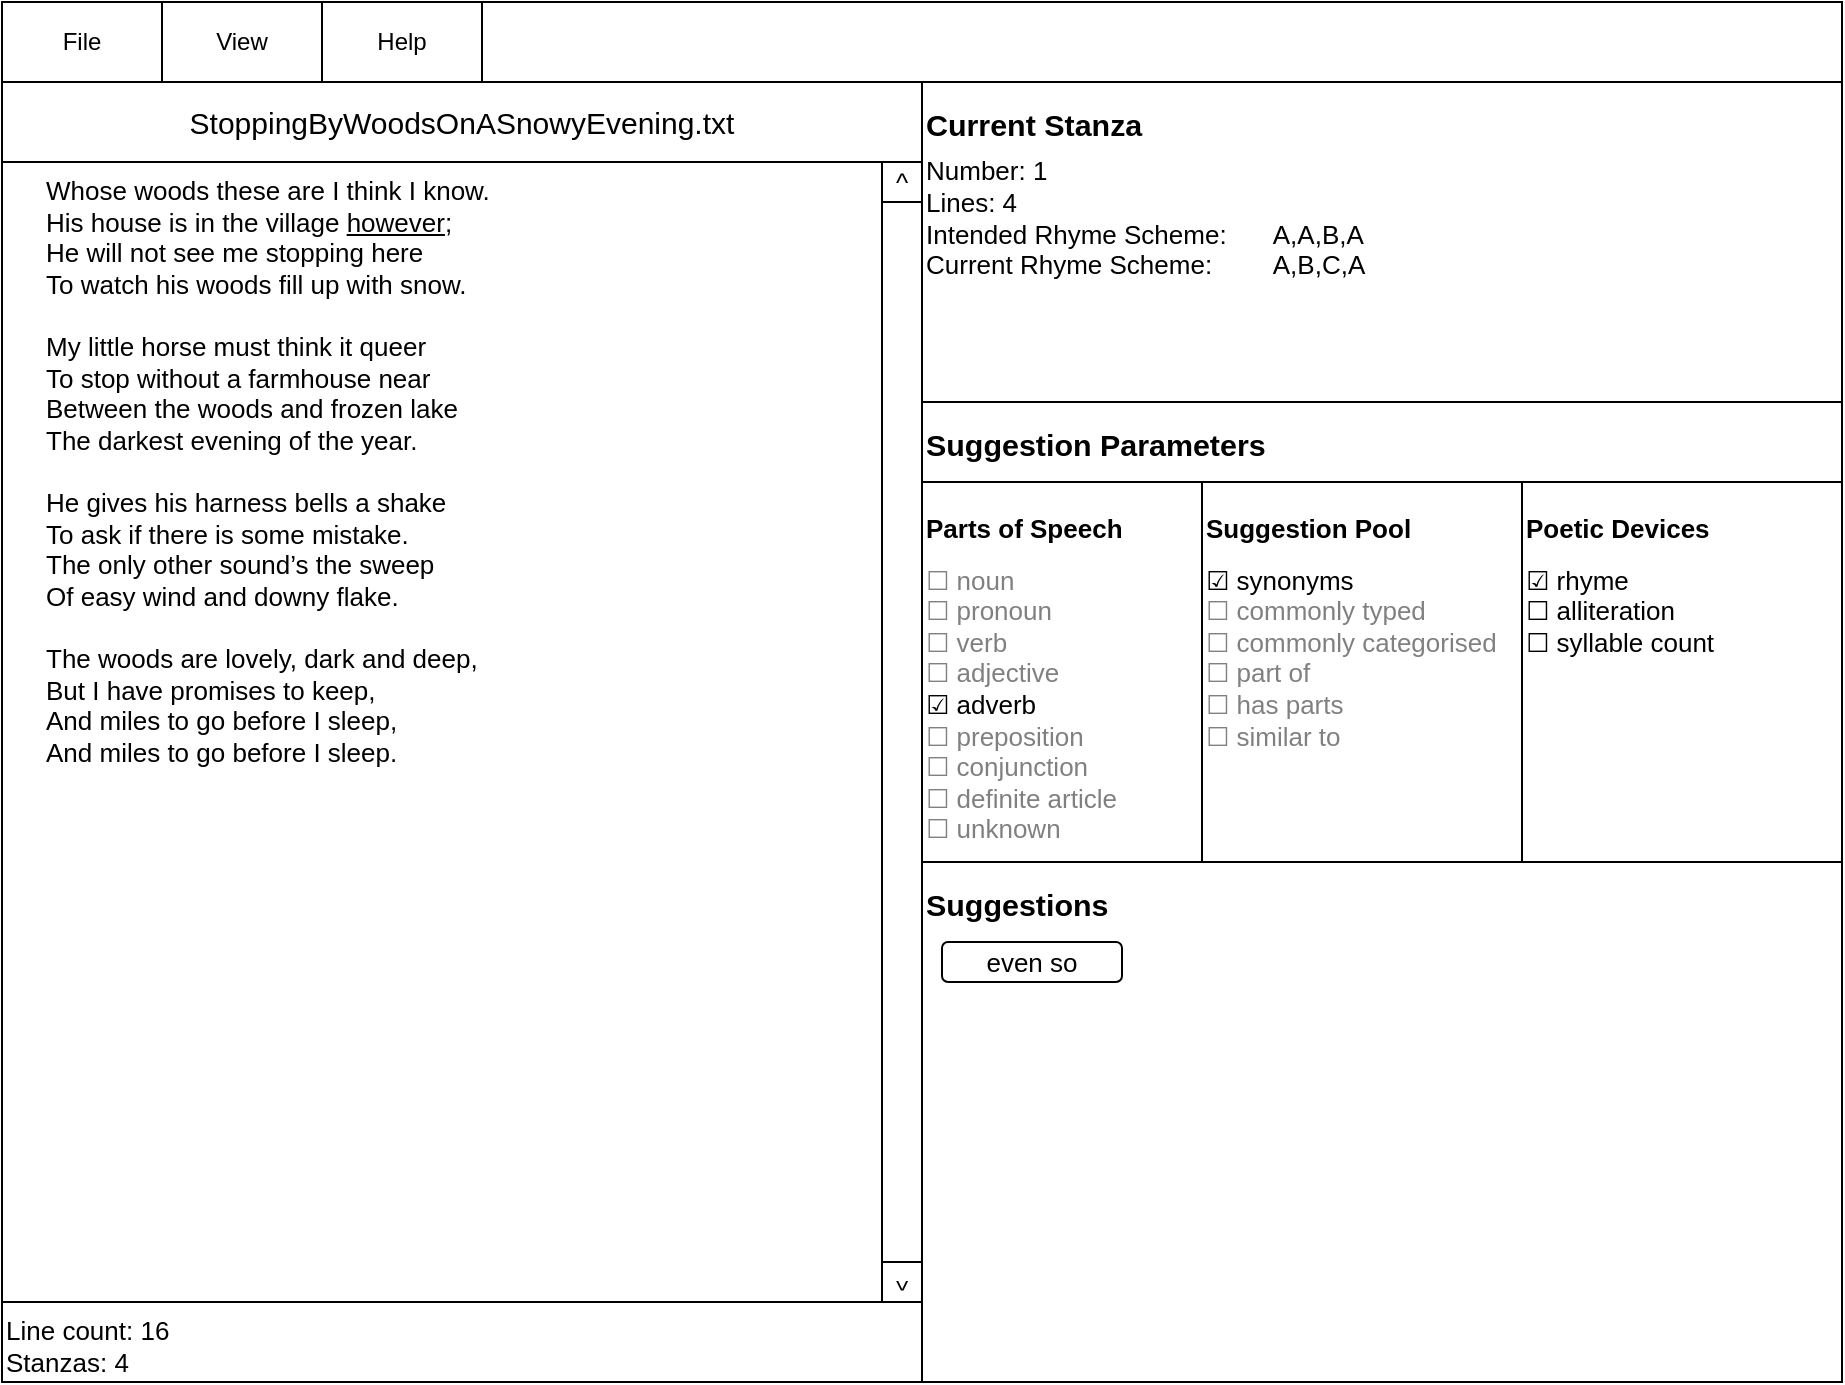<mxfile version="15.9.1" type="device"><diagram id="5h3cB6c5DMRP2T7V2jmT" name="Page-1"><mxGraphModel dx="2597" dy="3386" grid="1" gridSize="10" guides="1" tooltips="1" connect="1" arrows="1" fold="1" page="1" pageScale="1" pageWidth="1100" pageHeight="850" math="0" shadow="0"><root><mxCell id="0"/><mxCell id="1" parent="0"/><mxCell id="4l1HJjD9Jyc-Y_Ay1LmK-1" value="" style="rounded=0;whiteSpace=wrap;html=1;rotation=0;aspect=fixed;" vertex="1" parent="1"><mxGeometry x="-1080" y="-2520" width="920" height="690" as="geometry"/></mxCell><mxCell id="4l1HJjD9Jyc-Y_Ay1LmK-2" value="" style="rounded=0;whiteSpace=wrap;html=1;" vertex="1" parent="1"><mxGeometry x="-840" y="-2520" width="680" height="40" as="geometry"/></mxCell><mxCell id="4l1HJjD9Jyc-Y_Ay1LmK-3" value="File" style="rounded=0;whiteSpace=wrap;html=1;" vertex="1" parent="1"><mxGeometry x="-1080" y="-2520" width="80" height="40" as="geometry"/></mxCell><mxCell id="4l1HJjD9Jyc-Y_Ay1LmK-4" value="Help" style="rounded=0;whiteSpace=wrap;html=1;" vertex="1" parent="1"><mxGeometry x="-920" y="-2520" width="80" height="40" as="geometry"/></mxCell><mxCell id="4l1HJjD9Jyc-Y_Ay1LmK-5" value="&lt;span style=&quot;background-color: rgb(255 , 255 , 255) ; text-indent: -1em&quot;&gt;Whose woods these are I think I know.&amp;nbsp; &amp;nbsp;&lt;/span&gt;&lt;br&gt;&lt;div style=&quot;margin: 0px ; padding: 0px 0px 0px 1em ; border: 0px ; font-size: 13px ; font-weight: 400 ; font-style: normal ; vertical-align: baseline ; color: rgb(0 , 0 , 0) ; letter-spacing: normal ; text-transform: none ; word-spacing: 0px ; background-color: rgb(255 , 255 , 255) ; text-indent: -1em&quot;&gt;His house is in the village &lt;u&gt;however&lt;/u&gt;;&amp;nbsp;&amp;nbsp;&amp;nbsp;&lt;br style=&quot;font-size: 13px&quot;&gt;&lt;/div&gt;&lt;div style=&quot;margin: 0px ; padding: 0px 0px 0px 1em ; border: 0px ; font-size: 13px ; font-weight: 400 ; font-style: normal ; vertical-align: baseline ; color: rgb(0 , 0 , 0) ; letter-spacing: normal ; text-transform: none ; word-spacing: 0px ; background-color: rgb(255 , 255 , 255) ; text-indent: -1em&quot;&gt;He will not see me stopping here&amp;nbsp;&amp;nbsp;&amp;nbsp;&lt;br style=&quot;font-size: 13px&quot;&gt;&lt;/div&gt;&lt;div style=&quot;margin: 0px ; padding: 0px 0px 0px 1em ; border: 0px ; font-size: 13px ; font-weight: 400 ; font-style: normal ; vertical-align: baseline ; color: rgb(0 , 0 , 0) ; letter-spacing: normal ; text-transform: none ; word-spacing: 0px ; background-color: rgb(255 , 255 , 255) ; text-indent: -1em&quot;&gt;To watch his woods fill up with snow.&amp;nbsp;&amp;nbsp;&amp;nbsp;&lt;br style=&quot;font-size: 13px&quot;&gt;&lt;/div&gt;&lt;div style=&quot;margin: 0px ; padding: 0px 0px 0px 1em ; border: 0px ; font-size: 13px ; font-weight: 400 ; font-style: normal ; vertical-align: baseline ; color: rgb(0 , 0 , 0) ; letter-spacing: normal ; text-transform: none ; word-spacing: 0px ; background-color: rgb(255 , 255 , 255) ; text-indent: -1em&quot;&gt;&lt;br style=&quot;font-size: 13px&quot;&gt;&lt;/div&gt;&lt;div style=&quot;margin: 0px ; padding: 0px 0px 0px 1em ; border: 0px ; font-size: 13px ; font-weight: 400 ; font-style: normal ; vertical-align: baseline ; color: rgb(0 , 0 , 0) ; letter-spacing: normal ; text-transform: none ; word-spacing: 0px ; background-color: rgb(255 , 255 , 255) ; text-indent: -1em&quot;&gt;My little horse must think it queer&amp;nbsp;&amp;nbsp;&amp;nbsp;&lt;br style=&quot;font-size: 13px&quot;&gt;&lt;/div&gt;&lt;div style=&quot;margin: 0px ; padding: 0px 0px 0px 1em ; border: 0px ; font-size: 13px ; font-weight: 400 ; font-style: normal ; vertical-align: baseline ; color: rgb(0 , 0 , 0) ; letter-spacing: normal ; text-transform: none ; word-spacing: 0px ; background-color: rgb(255 , 255 , 255) ; text-indent: -1em&quot;&gt;To stop without a farmhouse near&amp;nbsp;&amp;nbsp;&amp;nbsp;&lt;br style=&quot;font-size: 13px&quot;&gt;&lt;/div&gt;&lt;div style=&quot;margin: 0px ; padding: 0px 0px 0px 1em ; border: 0px ; font-size: 13px ; font-weight: 400 ; font-style: normal ; vertical-align: baseline ; color: rgb(0 , 0 , 0) ; letter-spacing: normal ; text-transform: none ; word-spacing: 0px ; background-color: rgb(255 , 255 , 255) ; text-indent: -1em&quot;&gt;Between the woods and frozen lake&amp;nbsp;&amp;nbsp;&amp;nbsp;&lt;br style=&quot;font-size: 13px&quot;&gt;&lt;/div&gt;&lt;div style=&quot;margin: 0px ; padding: 0px 0px 0px 1em ; border: 0px ; font-size: 13px ; font-weight: 400 ; font-style: normal ; vertical-align: baseline ; color: rgb(0 , 0 , 0) ; letter-spacing: normal ; text-transform: none ; word-spacing: 0px ; background-color: rgb(255 , 255 , 255) ; text-indent: -1em&quot;&gt;The darkest evening of the year.&amp;nbsp;&amp;nbsp;&amp;nbsp;&lt;br style=&quot;font-size: 13px&quot;&gt;&lt;/div&gt;&lt;div style=&quot;margin: 0px ; padding: 0px 0px 0px 1em ; border: 0px ; font-size: 13px ; font-weight: 400 ; font-style: normal ; vertical-align: baseline ; color: rgb(0 , 0 , 0) ; letter-spacing: normal ; text-transform: none ; word-spacing: 0px ; background-color: rgb(255 , 255 , 255) ; text-indent: -1em&quot;&gt;&lt;br style=&quot;font-size: 13px&quot;&gt;&lt;/div&gt;&lt;div style=&quot;margin: 0px ; padding: 0px 0px 0px 1em ; border: 0px ; font-size: 13px ; font-weight: 400 ; font-style: normal ; vertical-align: baseline ; color: rgb(0 , 0 , 0) ; letter-spacing: normal ; text-transform: none ; word-spacing: 0px ; background-color: rgb(255 , 255 , 255) ; text-indent: -1em&quot;&gt;He gives his harness bells a shake&amp;nbsp;&amp;nbsp;&amp;nbsp;&lt;br style=&quot;font-size: 13px&quot;&gt;&lt;/div&gt;&lt;div style=&quot;margin: 0px ; padding: 0px 0px 0px 1em ; border: 0px ; font-size: 13px ; font-weight: 400 ; font-style: normal ; vertical-align: baseline ; color: rgb(0 , 0 , 0) ; letter-spacing: normal ; text-transform: none ; word-spacing: 0px ; background-color: rgb(255 , 255 , 255) ; text-indent: -1em&quot;&gt;To ask if there is some mistake.&amp;nbsp;&amp;nbsp;&amp;nbsp;&lt;br style=&quot;font-size: 13px&quot;&gt;&lt;/div&gt;&lt;div style=&quot;margin: 0px ; padding: 0px 0px 0px 1em ; border: 0px ; font-size: 13px ; font-weight: 400 ; font-style: normal ; vertical-align: baseline ; color: rgb(0 , 0 , 0) ; letter-spacing: normal ; text-transform: none ; word-spacing: 0px ; background-color: rgb(255 , 255 , 255) ; text-indent: -1em&quot;&gt;The only other sound’s the sweep&amp;nbsp;&amp;nbsp;&amp;nbsp;&lt;br style=&quot;font-size: 13px&quot;&gt;&lt;/div&gt;&lt;div style=&quot;margin: 0px ; padding: 0px 0px 0px 1em ; border: 0px ; font-size: 13px ; font-weight: 400 ; font-style: normal ; vertical-align: baseline ; color: rgb(0 , 0 , 0) ; letter-spacing: normal ; text-transform: none ; word-spacing: 0px ; background-color: rgb(255 , 255 , 255) ; text-indent: -1em&quot;&gt;Of easy wind and downy flake.&amp;nbsp;&amp;nbsp;&amp;nbsp;&lt;br style=&quot;font-size: 13px&quot;&gt;&lt;/div&gt;&lt;div style=&quot;margin: 0px ; padding: 0px 0px 0px 1em ; border: 0px ; font-size: 13px ; font-weight: 400 ; font-style: normal ; vertical-align: baseline ; color: rgb(0 , 0 , 0) ; letter-spacing: normal ; text-transform: none ; word-spacing: 0px ; background-color: rgb(255 , 255 , 255) ; text-indent: -1em&quot;&gt;&lt;br style=&quot;font-size: 13px&quot;&gt;&lt;/div&gt;&lt;div style=&quot;margin: 0px ; padding: 0px 0px 0px 1em ; border: 0px ; font-size: 13px ; font-weight: 400 ; font-style: normal ; vertical-align: baseline ; color: rgb(0 , 0 , 0) ; letter-spacing: normal ; text-transform: none ; word-spacing: 0px ; background-color: rgb(255 , 255 , 255) ; text-indent: -1em&quot;&gt;The woods are lovely, dark and deep, &amp;nbsp;&amp;nbsp;&lt;br style=&quot;font-size: 13px&quot;&gt;&lt;/div&gt;&lt;div style=&quot;margin: 0px ; padding: 0px 0px 0px 1em ; border: 0px ; font-size: 13px ; font-weight: 400 ; font-style: normal ; vertical-align: baseline ; color: rgb(0 , 0 , 0) ; letter-spacing: normal ; text-transform: none ; word-spacing: 0px ; background-color: rgb(255 , 255 , 255) ; text-indent: -1em&quot;&gt;But I have promises to keep,&amp;nbsp;&amp;nbsp;&amp;nbsp;&lt;br style=&quot;font-size: 13px&quot;&gt;&lt;/div&gt;&lt;div style=&quot;margin: 0px ; padding: 0px 0px 0px 1em ; border: 0px ; font-size: 13px ; font-weight: 400 ; font-style: normal ; vertical-align: baseline ; color: rgb(0 , 0 , 0) ; letter-spacing: normal ; text-transform: none ; word-spacing: 0px ; background-color: rgb(255 , 255 , 255) ; text-indent: -1em&quot;&gt;And miles to go before I sleep,&amp;nbsp;&amp;nbsp;&amp;nbsp;&lt;br style=&quot;font-size: 13px&quot;&gt;&lt;/div&gt;&lt;div style=&quot;margin: 0px ; padding: 0px 0px 0px 1em ; border: 0px ; font-size: 13px ; font-weight: 400 ; font-style: normal ; vertical-align: baseline ; color: rgb(0 , 0 , 0) ; letter-spacing: normal ; text-transform: none ; word-spacing: 0px ; background-color: rgb(255 , 255 , 255) ; text-indent: -1em&quot;&gt;And miles to go before I sleep.&lt;/div&gt;" style="rounded=0;whiteSpace=wrap;html=1;align=left;spacingLeft=20;verticalAlign=top;fontSize=13;" vertex="1" parent="1"><mxGeometry x="-1080" y="-2440" width="460" height="610" as="geometry"/></mxCell><mxCell id="4l1HJjD9Jyc-Y_Ay1LmK-7" value="StoppingByWoodsOnASnowyEvening.txt" style="rounded=0;whiteSpace=wrap;html=1;fontSize=15;align=center;" vertex="1" parent="1"><mxGeometry x="-1080" y="-2480" width="460" height="40" as="geometry"/></mxCell><mxCell id="4l1HJjD9Jyc-Y_Ay1LmK-8" value="Line count: 16&lt;br&gt;Stanzas: 4&amp;nbsp;" style="rounded=0;whiteSpace=wrap;html=1;fontSize=13;align=left;verticalAlign=top;" vertex="1" parent="1"><mxGeometry x="-1080" y="-1870" width="460" height="40" as="geometry"/></mxCell><mxCell id="4l1HJjD9Jyc-Y_Ay1LmK-16" value="" style="group" vertex="1" connectable="0" parent="1"><mxGeometry x="-640" y="-2440" width="20" height="570" as="geometry"/></mxCell><mxCell id="4l1HJjD9Jyc-Y_Ay1LmK-9" value="" style="rounded=0;whiteSpace=wrap;html=1;fontSize=13;" vertex="1" parent="4l1HJjD9Jyc-Y_Ay1LmK-16"><mxGeometry y="20" width="20" height="530" as="geometry"/></mxCell><mxCell id="4l1HJjD9Jyc-Y_Ay1LmK-14" value="^" style="rounded=0;whiteSpace=wrap;html=1;fontSize=13;rotation=-180;" vertex="1" parent="4l1HJjD9Jyc-Y_Ay1LmK-16"><mxGeometry y="550" width="20" height="20" as="geometry"/></mxCell><mxCell id="4l1HJjD9Jyc-Y_Ay1LmK-15" value="^" style="rounded=0;whiteSpace=wrap;html=1;fontSize=13;" vertex="1" parent="4l1HJjD9Jyc-Y_Ay1LmK-16"><mxGeometry width="20" height="20" as="geometry"/></mxCell><mxCell id="4l1HJjD9Jyc-Y_Ay1LmK-17" value="View" style="rounded=0;whiteSpace=wrap;html=1;" vertex="1" parent="1"><mxGeometry x="-1000" y="-2520" width="80" height="40" as="geometry"/></mxCell><mxCell id="4l1HJjD9Jyc-Y_Ay1LmK-18" value="&lt;h3 style=&quot;line-height: 0&quot;&gt;Current Stanza&lt;/h3&gt;Number: 1&lt;br&gt;Lines: 4&lt;br&gt;Intended Rhyme Scheme: &lt;span style=&quot;white-space: pre&quot;&gt;&#9;&lt;/span&gt;A,A,B,A&lt;br&gt;Current Rhyme Scheme: &lt;span style=&quot;white-space: pre&quot;&gt;&#9;&lt;/span&gt;A,B,C,A" style="rounded=0;whiteSpace=wrap;html=1;fontSize=13;align=left;verticalAlign=top;spacing=2;" vertex="1" parent="1"><mxGeometry x="-620" y="-2480" width="460" height="160" as="geometry"/></mxCell><mxCell id="4l1HJjD9Jyc-Y_Ay1LmK-19" value="" style="shape=image;html=1;verticalAlign=top;verticalLabelPosition=bottom;labelBackgroundColor=#ffffff;imageAspect=0;aspect=fixed;image=https://cdn3.iconfinder.com/data/icons/arrows-396/48/arrow_cursor-128.png;fontSize=13;" vertex="1" parent="1"><mxGeometry x="-870" y="-2410" width="30" height="30" as="geometry"/></mxCell><mxCell id="4l1HJjD9Jyc-Y_Ay1LmK-20" value="&lt;h3 style=&quot;line-height: 0&quot;&gt;Suggestion Parameters&lt;/h3&gt;" style="rounded=0;whiteSpace=wrap;html=1;fontSize=13;align=left;verticalAlign=top;spacing=2;" vertex="1" parent="1"><mxGeometry x="-620" y="-2320" width="460" height="230" as="geometry"/></mxCell><mxCell id="4l1HJjD9Jyc-Y_Ay1LmK-21" value="&lt;h4 style=&quot;line-height: 0&quot;&gt;Parts of Speech&lt;/h4&gt;&lt;div&gt;&lt;font color=&quot;#808080&quot;&gt;☐ noun&lt;br&gt;&lt;/font&gt;&lt;/div&gt;&lt;div&gt;&lt;font color=&quot;#808080&quot;&gt;☐ pronoun&lt;br&gt;&lt;/font&gt;&lt;/div&gt;&lt;div&gt;&lt;font color=&quot;#808080&quot;&gt;☐ verb&lt;br&gt;&lt;/font&gt;&lt;/div&gt;&lt;div&gt;&lt;font color=&quot;#808080&quot;&gt;☐ adjective&lt;/font&gt;&lt;br&gt;&lt;/div&gt;&lt;div&gt;☑ adverb&amp;nbsp;&lt;br&gt;&lt;/div&gt;&lt;div&gt;&lt;font color=&quot;#808080&quot;&gt;☐ preposition&lt;br&gt;&lt;/font&gt;&lt;/div&gt;&lt;div&gt;&lt;font color=&quot;#808080&quot;&gt;☐ conjunction&lt;br&gt;&lt;/font&gt;&lt;/div&gt;&lt;div&gt;&lt;font color=&quot;#808080&quot;&gt;☐ definite article&lt;br&gt;&lt;/font&gt;&lt;/div&gt;&lt;div&gt;&lt;font color=&quot;#808080&quot;&gt;☐ unknown&lt;/font&gt;&lt;br&gt;&lt;/div&gt;" style="rounded=0;whiteSpace=wrap;html=1;fontSize=13;align=left;verticalAlign=top;" vertex="1" parent="1"><mxGeometry x="-620" y="-2280" width="140" height="190" as="geometry"/></mxCell><mxCell id="4l1HJjD9Jyc-Y_Ay1LmK-22" value="&lt;h4 style=&quot;line-height: 0&quot;&gt;Suggestion Pool&lt;/h4&gt;☑&amp;nbsp;&lt;span&gt;synonyms&lt;/span&gt;&lt;br&gt;&lt;div&gt;&lt;font color=&quot;#808080&quot;&gt;☐ commonly typed&lt;br&gt;&lt;/font&gt;&lt;/div&gt;&lt;div&gt;&lt;font color=&quot;#808080&quot;&gt;☐ commonly categorised&lt;br&gt;&lt;/font&gt;&lt;/div&gt;&lt;div&gt;&lt;font color=&quot;#808080&quot;&gt;☐ part of&amp;nbsp;&lt;/font&gt;&lt;span&gt;&amp;nbsp;&lt;/span&gt;&lt;/div&gt;&lt;div&gt;&lt;font color=&quot;#808080&quot;&gt;☐ has parts&lt;br&gt;&lt;/font&gt;&lt;/div&gt;&lt;div&gt;&lt;font color=&quot;#808080&quot;&gt;☐ similar to&lt;/font&gt;&lt;/div&gt;" style="rounded=0;whiteSpace=wrap;html=1;fontSize=13;align=left;verticalAlign=top;" vertex="1" parent="1"><mxGeometry x="-480" y="-2280" width="160" height="190" as="geometry"/></mxCell><mxCell id="4l1HJjD9Jyc-Y_Ay1LmK-24" value="&lt;h4 style=&quot;line-height: 0&quot;&gt;Poetic Devices&lt;/h4&gt;☑&amp;nbsp;&lt;span&gt;rhyme&lt;/span&gt;&lt;br&gt;&lt;div&gt;☐ alliteration&lt;br&gt;&lt;/div&gt;&lt;div&gt;☐ syllable count&lt;br&gt;&lt;/div&gt;" style="rounded=0;whiteSpace=wrap;html=1;fontSize=13;align=left;verticalAlign=top;" vertex="1" parent="1"><mxGeometry x="-320" y="-2280" width="160" height="190" as="geometry"/></mxCell><mxCell id="4l1HJjD9Jyc-Y_Ay1LmK-26" value="&lt;h3 style=&quot;line-height: 0&quot;&gt;Suggestions&lt;/h3&gt;" style="rounded=0;whiteSpace=wrap;html=1;fontSize=13;align=left;verticalAlign=top;spacing=2;" vertex="1" parent="1"><mxGeometry x="-620" y="-2090" width="460" height="260" as="geometry"/></mxCell><mxCell id="4l1HJjD9Jyc-Y_Ay1LmK-27" value="even so" style="rounded=1;whiteSpace=wrap;html=1;fontSize=13;fontColor=#000000;" vertex="1" parent="1"><mxGeometry x="-610" y="-2050" width="90" height="20" as="geometry"/></mxCell></root></mxGraphModel></diagram></mxfile>